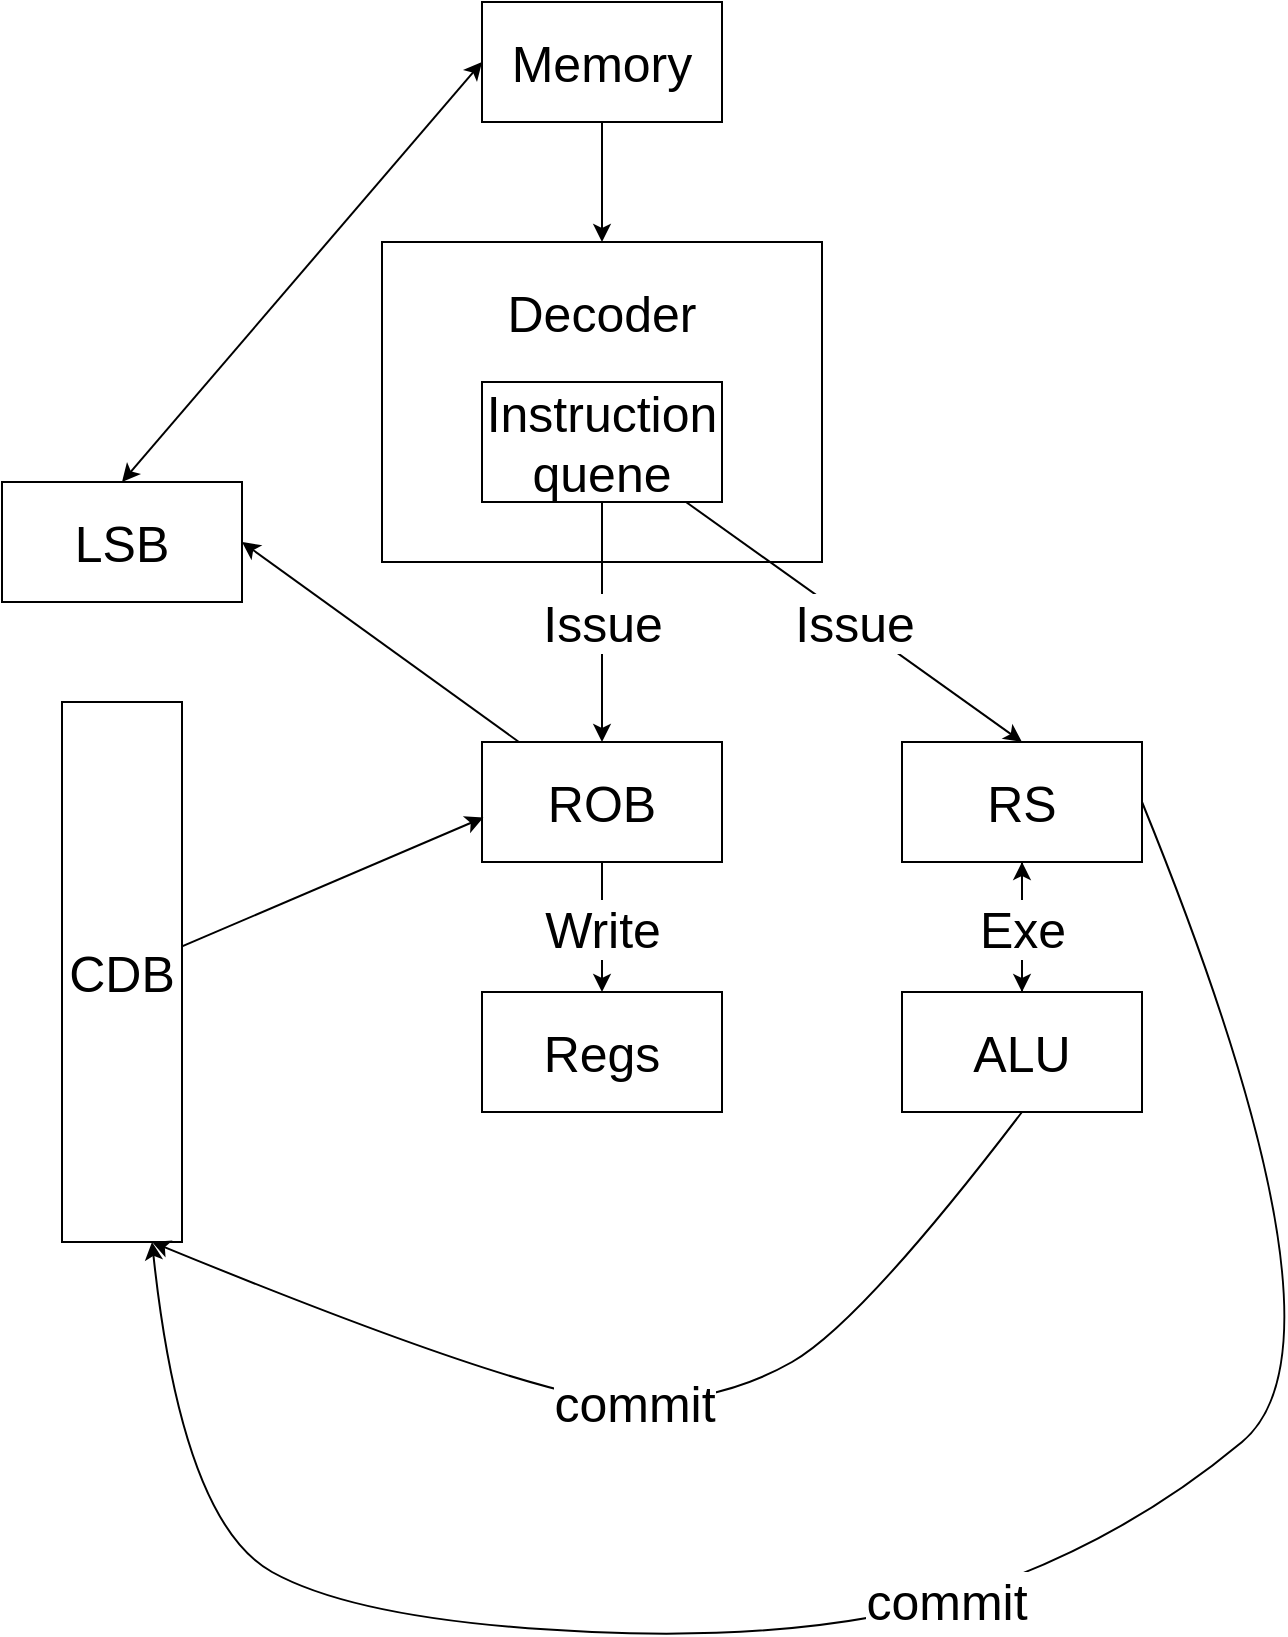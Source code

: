 <mxfile>
    <diagram id="Ox2sK-YB4mRxsYYxqi7S" name="第 1 页">
        <mxGraphModel dx="1182" dy="997" grid="1" gridSize="10" guides="1" tooltips="1" connect="1" arrows="1" fold="1" page="1" pageScale="1" pageWidth="827" pageHeight="1169" math="0" shadow="0">
            <root>
                <mxCell id="0"/>
                <mxCell id="1" parent="0"/>
                <mxCell id="12" style="edgeStyle=none;html=1;entryX=0.5;entryY=0;entryDx=0;entryDy=0;fontSize=25;" edge="1" parent="1" source="2" target="3">
                    <mxGeometry relative="1" as="geometry"/>
                </mxCell>
                <mxCell id="2" value="&lt;font style=&quot;font-size: 25px;&quot;&gt;Memory&lt;/font&gt;" style="rounded=0;whiteSpace=wrap;html=1;fontSize=25;" vertex="1" parent="1">
                    <mxGeometry x="300" y="30" width="120" height="60" as="geometry"/>
                </mxCell>
                <mxCell id="13" style="edgeStyle=none;html=1;entryX=0.5;entryY=0;entryDx=0;entryDy=0;fontSize=25;" edge="1" parent="1" source="3" target="4">
                    <mxGeometry relative="1" as="geometry"/>
                </mxCell>
                <mxCell id="3" value="Decoder&lt;br&gt;&lt;br&gt;&lt;br&gt;&lt;br&gt;" style="rounded=0;whiteSpace=wrap;html=1;fontSize=25;" vertex="1" parent="1">
                    <mxGeometry x="250" y="150" width="220" height="160" as="geometry"/>
                </mxCell>
                <mxCell id="14" value="&lt;font style=&quot;font-size: 25px;&quot;&gt;Issue&lt;/font&gt;" style="edgeStyle=none;html=1;fontSize=25;" edge="1" parent="1" source="4" target="5">
                    <mxGeometry relative="1" as="geometry"/>
                </mxCell>
                <mxCell id="15" value="&lt;font style=&quot;font-size: 25px;&quot;&gt;Issue&lt;/font&gt;" style="edgeStyle=none;html=1;entryX=0.5;entryY=0;entryDx=0;entryDy=0;fontSize=25;" edge="1" parent="1" source="4" target="7">
                    <mxGeometry relative="1" as="geometry"/>
                </mxCell>
                <mxCell id="4" value="Instruction&lt;br style=&quot;font-size: 25px;&quot;&gt;quene" style="rounded=0;whiteSpace=wrap;html=1;fontSize=25;" vertex="1" parent="1">
                    <mxGeometry x="300" y="220" width="120" height="60" as="geometry"/>
                </mxCell>
                <mxCell id="16" value="Write" style="edgeStyle=none;html=1;entryX=0.5;entryY=0;entryDx=0;entryDy=0;fontSize=25;" edge="1" parent="1" source="5" target="6">
                    <mxGeometry relative="1" as="geometry"/>
                </mxCell>
                <mxCell id="19" style="edgeStyle=none;html=1;entryX=1;entryY=0.5;entryDx=0;entryDy=0;fontSize=25;" edge="1" parent="1" source="5" target="9">
                    <mxGeometry relative="1" as="geometry"/>
                </mxCell>
                <mxCell id="5" value="ROB" style="rounded=0;whiteSpace=wrap;html=1;fontSize=25;" vertex="1" parent="1">
                    <mxGeometry x="300" y="400" width="120" height="60" as="geometry"/>
                </mxCell>
                <mxCell id="6" value="Regs" style="rounded=0;whiteSpace=wrap;html=1;fontSize=25;" vertex="1" parent="1">
                    <mxGeometry x="300" y="525" width="120" height="60" as="geometry"/>
                </mxCell>
                <mxCell id="17" style="edgeStyle=none;html=1;entryX=0.5;entryY=0;entryDx=0;entryDy=0;fontSize=25;" edge="1" parent="1" source="7" target="8">
                    <mxGeometry relative="1" as="geometry"/>
                </mxCell>
                <mxCell id="7" value="RS" style="rounded=0;whiteSpace=wrap;html=1;fontSize=25;" vertex="1" parent="1">
                    <mxGeometry x="510" y="400" width="120" height="60" as="geometry"/>
                </mxCell>
                <mxCell id="18" value="Exe" style="edgeStyle=none;html=1;fontSize=25;" edge="1" parent="1" source="8" target="7">
                    <mxGeometry relative="1" as="geometry">
                        <mxPoint x="570" y="470" as="targetPoint"/>
                    </mxGeometry>
                </mxCell>
                <mxCell id="8" value="ALU" style="rounded=0;whiteSpace=wrap;html=1;fontSize=25;" vertex="1" parent="1">
                    <mxGeometry x="510" y="525" width="120" height="60" as="geometry"/>
                </mxCell>
                <mxCell id="9" value="LSB" style="rounded=0;whiteSpace=wrap;html=1;fontSize=25;" vertex="1" parent="1">
                    <mxGeometry x="60" y="270" width="120" height="60" as="geometry"/>
                </mxCell>
                <mxCell id="27" style="edgeStyle=none;html=1;entryX=0.006;entryY=0.629;entryDx=0;entryDy=0;entryPerimeter=0;fontSize=25;" edge="1" parent="1" source="10" target="5">
                    <mxGeometry relative="1" as="geometry"/>
                </mxCell>
                <mxCell id="10" value="CDB" style="rounded=0;whiteSpace=wrap;html=1;fontSize=25;" vertex="1" parent="1">
                    <mxGeometry x="90" y="380" width="60" height="270" as="geometry"/>
                </mxCell>
                <mxCell id="25" value="" style="endArrow=classic;startArrow=classic;html=1;fontSize=25;entryX=0;entryY=0.5;entryDx=0;entryDy=0;exitX=0.5;exitY=0;exitDx=0;exitDy=0;" edge="1" parent="1" source="9" target="2">
                    <mxGeometry width="50" height="50" relative="1" as="geometry">
                        <mxPoint x="390" y="500" as="sourcePoint"/>
                        <mxPoint x="440" y="450" as="targetPoint"/>
                    </mxGeometry>
                </mxCell>
                <mxCell id="26" value="commit" style="curved=1;endArrow=classic;html=1;fontSize=25;entryX=0.75;entryY=1;entryDx=0;entryDy=0;exitX=1;exitY=0.5;exitDx=0;exitDy=0;" edge="1" parent="1" source="7" target="10">
                    <mxGeometry width="50" height="50" relative="1" as="geometry">
                        <mxPoint x="390" y="500" as="sourcePoint"/>
                        <mxPoint x="440" y="450" as="targetPoint"/>
                        <Array as="points">
                            <mxPoint x="740" y="700"/>
                            <mxPoint x="620" y="800"/>
                            <mxPoint x="470" y="850"/>
                            <mxPoint x="240" y="840"/>
                            <mxPoint x="150" y="790"/>
                        </Array>
                    </mxGeometry>
                </mxCell>
                <mxCell id="28" value="commit" style="curved=1;endArrow=classic;html=1;fontSize=25;exitX=0.5;exitY=1;exitDx=0;exitDy=0;entryX=0.75;entryY=1;entryDx=0;entryDy=0;" edge="1" parent="1" source="8" target="10">
                    <mxGeometry width="50" height="50" relative="1" as="geometry">
                        <mxPoint x="370" y="770" as="sourcePoint"/>
                        <mxPoint x="420" y="720" as="targetPoint"/>
                        <Array as="points">
                            <mxPoint x="490" y="690"/>
                            <mxPoint x="420" y="730"/>
                            <mxPoint x="330" y="730"/>
                        </Array>
                    </mxGeometry>
                </mxCell>
            </root>
        </mxGraphModel>
    </diagram>
</mxfile>